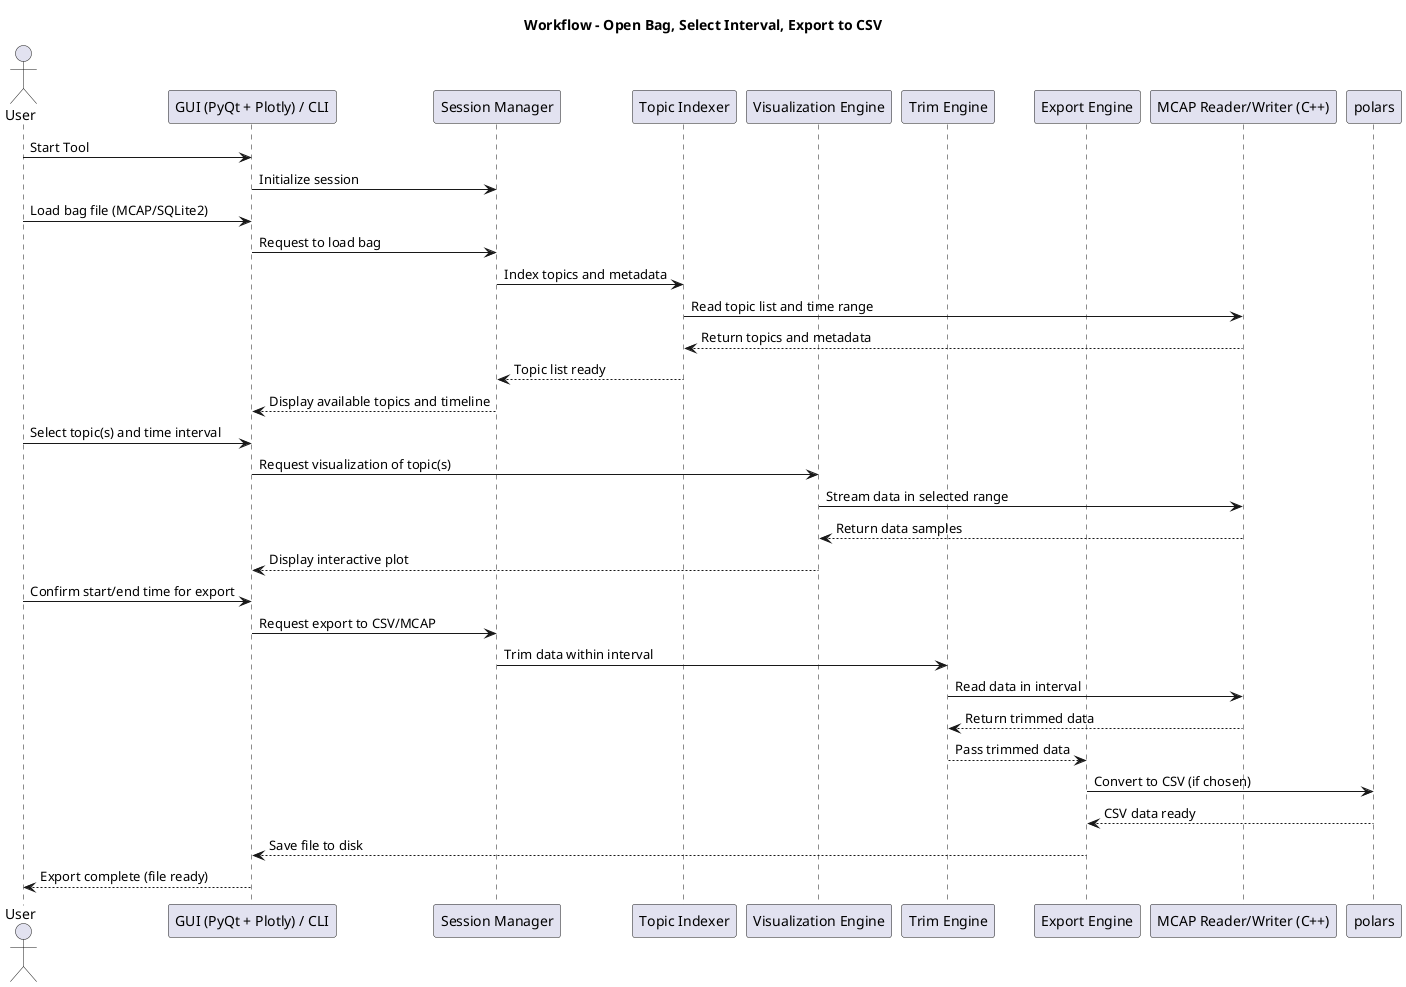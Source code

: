 @startuml
title Workflow - Open Bag, Select Interval, Export to CSV

actor User
participant "GUI (PyQt + Plotly) / CLI" as UI
participant "Session Manager" as SM
participant "Topic Indexer" as TI
participant "Visualization Engine" as VE
participant "Trim Engine" as TE
participant "Export Engine" as EE
participant "MCAP Reader/Writer (C++)" as MRW
participant "polars" as PD

User -> UI: Start Tool
UI -> SM: Initialize session

User -> UI: Load bag file (MCAP/SQLite2)
UI -> SM: Request to load bag
SM -> TI: Index topics and metadata
TI -> MRW: Read topic list and time range
MRW --> TI: Return topics and metadata
TI --> SM: Topic list ready
SM --> UI: Display available topics and timeline

User -> UI: Select topic(s) and time interval
UI -> VE: Request visualization of topic(s)
VE -> MRW: Stream data in selected range
MRW --> VE: Return data samples
VE --> UI: Display interactive plot

User -> UI: Confirm start/end time for export
UI -> SM: Request export to CSV/MCAP
SM -> TE: Trim data within interval
TE -> MRW: Read data in interval
MRW --> TE: Return trimmed data
TE --> EE: Pass trimmed data
EE -> PD: Convert to CSV (if chosen)
PD --> EE: CSV data ready
EE --> UI: Save file to disk

UI --> User: Export complete (file ready)

@enduml
